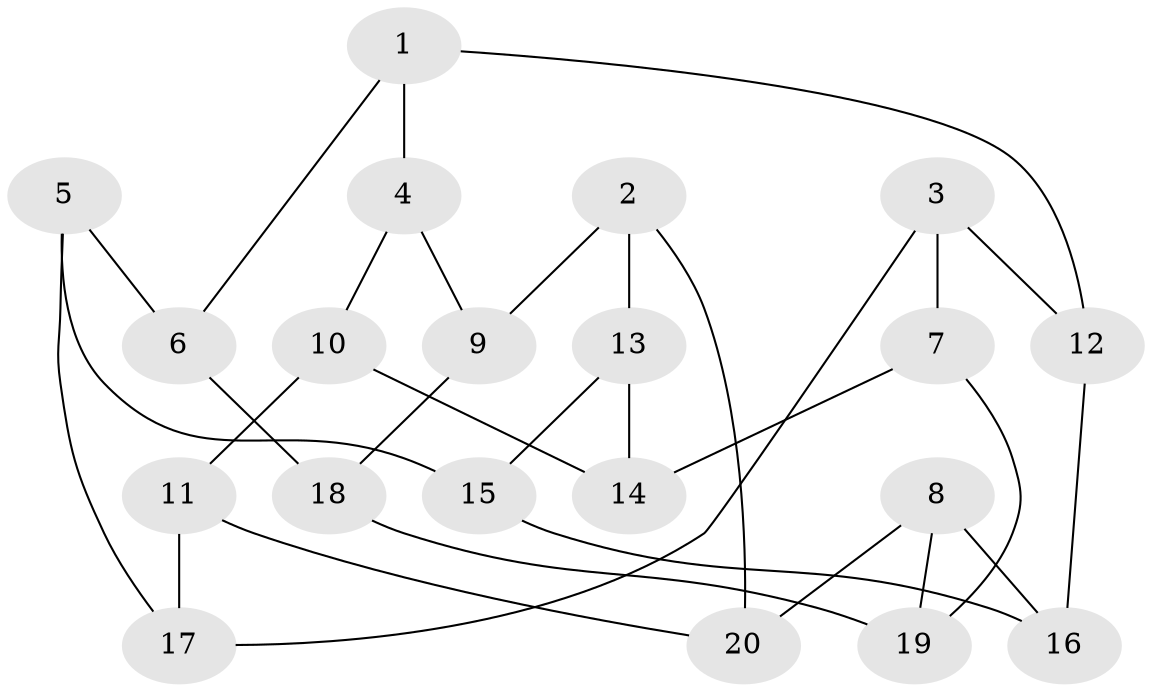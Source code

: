 // Generated by graph-tools (version 1.1) at 2025/46/02/15/25 05:46:28]
// undirected, 20 vertices, 30 edges
graph export_dot {
graph [start="1"]
  node [color=gray90,style=filled];
  1;
  2;
  3;
  4;
  5;
  6;
  7;
  8;
  9;
  10;
  11;
  12;
  13;
  14;
  15;
  16;
  17;
  18;
  19;
  20;
  1 -- 4;
  1 -- 12;
  1 -- 6;
  2 -- 9;
  2 -- 13;
  2 -- 20;
  3 -- 17;
  3 -- 7;
  3 -- 12;
  4 -- 10;
  4 -- 9;
  5 -- 17;
  5 -- 15;
  5 -- 6;
  6 -- 18;
  7 -- 14;
  7 -- 19;
  8 -- 20;
  8 -- 19;
  8 -- 16;
  9 -- 18;
  10 -- 11;
  10 -- 14;
  11 -- 17;
  11 -- 20;
  12 -- 16;
  13 -- 15;
  13 -- 14;
  15 -- 16;
  18 -- 19;
}
